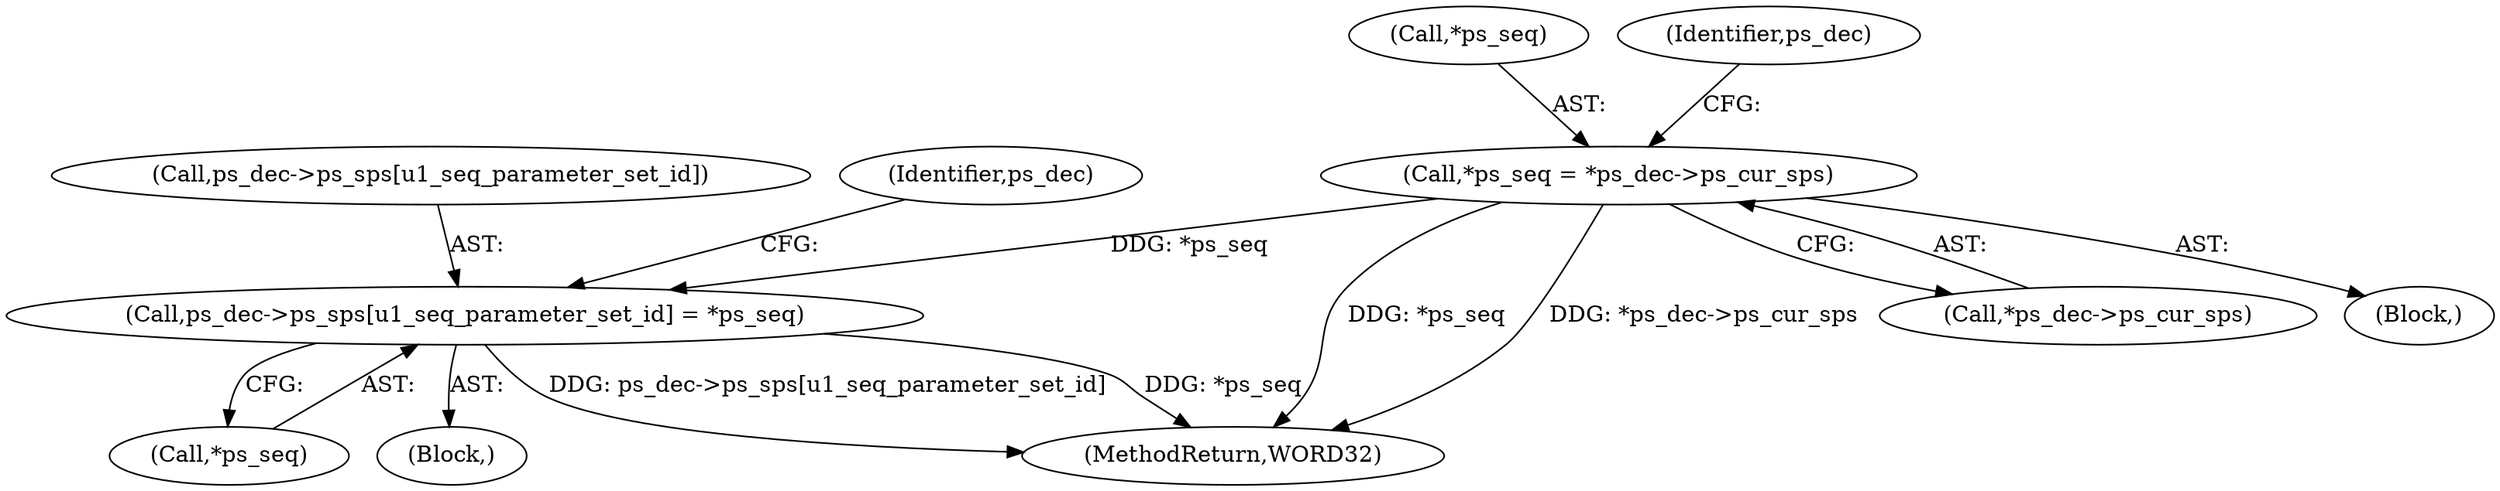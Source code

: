 digraph "0_Android_42cf02965b11c397dd37a0063e683cef005bc0ae@array" {
"1001487" [label="(Call,ps_dec->ps_sps[u1_seq_parameter_set_id] = *ps_seq)"];
"1000330" [label="(Call,*ps_seq = *ps_dec->ps_cur_sps)"];
"1001487" [label="(Call,ps_dec->ps_sps[u1_seq_parameter_set_id] = *ps_seq)"];
"1000333" [label="(Call,*ps_dec->ps_cur_sps)"];
"1000331" [label="(Call,*ps_seq)"];
"1001493" [label="(Call,*ps_seq)"];
"1000166" [label="(Block,)"];
"1000329" [label="(Block,)"];
"1001507" [label="(MethodReturn,WORD32)"];
"1000341" [label="(Identifier,ps_dec)"];
"1001488" [label="(Call,ps_dec->ps_sps[u1_seq_parameter_set_id])"];
"1000330" [label="(Call,*ps_seq = *ps_dec->ps_cur_sps)"];
"1001497" [label="(Identifier,ps_dec)"];
"1001487" -> "1000166"  [label="AST: "];
"1001487" -> "1001493"  [label="CFG: "];
"1001488" -> "1001487"  [label="AST: "];
"1001493" -> "1001487"  [label="AST: "];
"1001497" -> "1001487"  [label="CFG: "];
"1001487" -> "1001507"  [label="DDG: ps_dec->ps_sps[u1_seq_parameter_set_id]"];
"1001487" -> "1001507"  [label="DDG: *ps_seq"];
"1000330" -> "1001487"  [label="DDG: *ps_seq"];
"1000330" -> "1000329"  [label="AST: "];
"1000330" -> "1000333"  [label="CFG: "];
"1000331" -> "1000330"  [label="AST: "];
"1000333" -> "1000330"  [label="AST: "];
"1000341" -> "1000330"  [label="CFG: "];
"1000330" -> "1001507"  [label="DDG: *ps_seq"];
"1000330" -> "1001507"  [label="DDG: *ps_dec->ps_cur_sps"];
}
